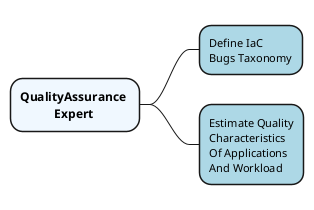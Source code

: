 @startmindmap QAExpertUCs

<style>
mindmapDiagram {
  node {
    Padding 15
    Margin 15
    BackGroundColor LightBlue
  }
  rootNode {
    Padding 10
	  Margin 15
    BackGroundColor AliceBlue
	FontSize 12
  }
  leafNode {
    Padding 10
    BackGroundColor LightBlue
    FontColor Black
    FontSize 11
  }
}
</style>

* <b>QualityAssurance</b> \n <b>          Expert</b>
** Define IaC\nBugs Taxonomy
** Estimate Quality\nCharacteristics\nOf Applications\nAnd Workload


@endmindmap
